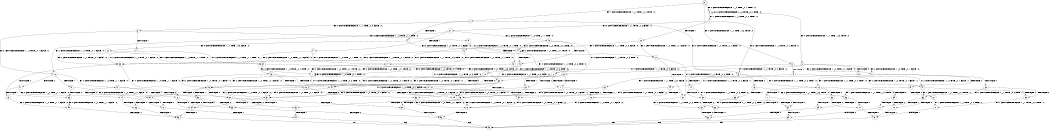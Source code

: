 digraph BCG {
size = "7, 10.5";
center = TRUE;
node [shape = circle];
0 [peripheries = 2];
0 -> 1 [label = "EX !1 !ATOMIC_EXCH_BRANCH (1, +1, TRUE, +0, 2, TRUE) !:0:"];
0 -> 2 [label = "EX !2 !ATOMIC_EXCH_BRANCH (1, +0, TRUE, +0, 1, TRUE) !:0:"];
0 -> 3 [label = "EX !0 !ATOMIC_EXCH_BRANCH (1, +1, TRUE, +0, 3, TRUE) !:0:"];
1 -> 4 [label = "TERMINATE !1"];
1 -> 5 [label = "EX !2 !ATOMIC_EXCH_BRANCH (1, +0, TRUE, +0, 1, FALSE) !:0:"];
1 -> 6 [label = "EX !0 !ATOMIC_EXCH_BRANCH (1, +1, TRUE, +0, 3, FALSE) !:0:"];
2 -> 7 [label = "EX !1 !ATOMIC_EXCH_BRANCH (1, +1, TRUE, +0, 2, TRUE) !:0:"];
2 -> 8 [label = "EX !0 !ATOMIC_EXCH_BRANCH (1, +1, TRUE, +0, 3, TRUE) !:0:"];
2 -> 2 [label = "EX !2 !ATOMIC_EXCH_BRANCH (1, +0, TRUE, +0, 1, TRUE) !:0:"];
3 -> 9 [label = "TERMINATE !0"];
3 -> 10 [label = "EX !1 !ATOMIC_EXCH_BRANCH (1, +1, TRUE, +0, 2, FALSE) !:0:"];
3 -> 11 [label = "EX !2 !ATOMIC_EXCH_BRANCH (1, +0, TRUE, +0, 1, FALSE) !:0:"];
4 -> 12 [label = "EX !2 !ATOMIC_EXCH_BRANCH (1, +0, TRUE, +0, 1, FALSE) !:0:"];
4 -> 13 [label = "EX !0 !ATOMIC_EXCH_BRANCH (1, +1, TRUE, +0, 3, FALSE) !:0:"];
5 -> 14 [label = "TERMINATE !1"];
5 -> 15 [label = "TERMINATE !2"];
5 -> 16 [label = "EX !0 !ATOMIC_EXCH_BRANCH (1, +1, TRUE, +0, 3, TRUE) !:0:"];
6 -> 17 [label = "TERMINATE !1"];
6 -> 18 [label = "EX !2 !ATOMIC_EXCH_BRANCH (1, +0, TRUE, +0, 1, FALSE) !:0:"];
6 -> 19 [label = "EX !0 !ATOMIC_EXCH_BRANCH (1, +0, TRUE, +1, 1, TRUE) !:0:"];
7 -> 20 [label = "TERMINATE !1"];
7 -> 21 [label = "EX !0 !ATOMIC_EXCH_BRANCH (1, +1, TRUE, +0, 3, FALSE) !:0:"];
7 -> 5 [label = "EX !2 !ATOMIC_EXCH_BRANCH (1, +0, TRUE, +0, 1, FALSE) !:0:"];
8 -> 22 [label = "TERMINATE !0"];
8 -> 23 [label = "EX !1 !ATOMIC_EXCH_BRANCH (1, +1, TRUE, +0, 2, FALSE) !:0:"];
8 -> 11 [label = "EX !2 !ATOMIC_EXCH_BRANCH (1, +0, TRUE, +0, 1, FALSE) !:0:"];
9 -> 24 [label = "EX !2 !ATOMIC_EXCH_BRANCH (1, +0, TRUE, +0, 1, FALSE) !:1:"];
9 -> 25 [label = "EX !1 !ATOMIC_EXCH_BRANCH (1, +1, TRUE, +0, 2, FALSE) !:1:"];
10 -> 26 [label = "TERMINATE !1"];
10 -> 27 [label = "TERMINATE !0"];
10 -> 28 [label = "EX !2 !ATOMIC_EXCH_BRANCH (1, +0, TRUE, +0, 1, FALSE) !:0:"];
11 -> 29 [label = "TERMINATE !2"];
11 -> 30 [label = "TERMINATE !0"];
11 -> 16 [label = "EX !1 !ATOMIC_EXCH_BRANCH (1, +1, TRUE, +0, 2, TRUE) !:0:"];
12 -> 31 [label = "TERMINATE !2"];
12 -> 32 [label = "EX !0 !ATOMIC_EXCH_BRANCH (1, +1, TRUE, +0, 3, TRUE) !:0:"];
13 -> 33 [label = "EX !2 !ATOMIC_EXCH_BRANCH (1, +0, TRUE, +0, 1, FALSE) !:0:"];
13 -> 34 [label = "EX !0 !ATOMIC_EXCH_BRANCH (1, +0, TRUE, +1, 1, TRUE) !:0:"];
14 -> 31 [label = "TERMINATE !2"];
14 -> 32 [label = "EX !0 !ATOMIC_EXCH_BRANCH (1, +1, TRUE, +0, 3, TRUE) !:0:"];
15 -> 35 [label = "TERMINATE !1"];
15 -> 36 [label = "EX !0 !ATOMIC_EXCH_BRANCH (1, +1, TRUE, +0, 3, TRUE) !:0:"];
16 -> 37 [label = "TERMINATE !1"];
16 -> 38 [label = "TERMINATE !2"];
16 -> 39 [label = "TERMINATE !0"];
17 -> 33 [label = "EX !2 !ATOMIC_EXCH_BRANCH (1, +0, TRUE, +0, 1, FALSE) !:0:"];
17 -> 34 [label = "EX !0 !ATOMIC_EXCH_BRANCH (1, +0, TRUE, +1, 1, TRUE) !:0:"];
18 -> 40 [label = "TERMINATE !1"];
18 -> 41 [label = "TERMINATE !2"];
18 -> 42 [label = "EX !0 !ATOMIC_EXCH_BRANCH (1, +0, TRUE, +1, 1, FALSE) !:0:"];
19 -> 43 [label = "TERMINATE !1"];
19 -> 44 [label = "EX !2 !ATOMIC_EXCH_BRANCH (1, +0, TRUE, +0, 1, TRUE) !:0:"];
19 -> 45 [label = "EX !0 !ATOMIC_EXCH_BRANCH (1, +1, TRUE, +0, 3, TRUE) !:0:"];
20 -> 46 [label = "EX !0 !ATOMIC_EXCH_BRANCH (1, +1, TRUE, +0, 3, FALSE) !:0:"];
20 -> 12 [label = "EX !2 !ATOMIC_EXCH_BRANCH (1, +0, TRUE, +0, 1, FALSE) !:0:"];
21 -> 47 [label = "TERMINATE !1"];
21 -> 18 [label = "EX !2 !ATOMIC_EXCH_BRANCH (1, +0, TRUE, +0, 1, FALSE) !:0:"];
21 -> 48 [label = "EX !0 !ATOMIC_EXCH_BRANCH (1, +0, TRUE, +1, 1, TRUE) !:0:"];
22 -> 49 [label = "EX !1 !ATOMIC_EXCH_BRANCH (1, +1, TRUE, +0, 2, FALSE) !:1:"];
22 -> 24 [label = "EX !2 !ATOMIC_EXCH_BRANCH (1, +0, TRUE, +0, 1, FALSE) !:1:"];
23 -> 50 [label = "TERMINATE !1"];
23 -> 51 [label = "TERMINATE !0"];
23 -> 28 [label = "EX !2 !ATOMIC_EXCH_BRANCH (1, +0, TRUE, +0, 1, FALSE) !:0:"];
24 -> 52 [label = "TERMINATE !2"];
24 -> 53 [label = "EX !1 !ATOMIC_EXCH_BRANCH (1, +1, TRUE, +0, 2, TRUE) !:1:"];
25 -> 54 [label = "TERMINATE !1"];
25 -> 55 [label = "EX !2 !ATOMIC_EXCH_BRANCH (1, +0, TRUE, +0, 1, FALSE) !:1:"];
26 -> 56 [label = "TERMINATE !0"];
26 -> 57 [label = "EX !2 !ATOMIC_EXCH_BRANCH (1, +0, TRUE, +0, 1, FALSE) !:0:"];
27 -> 54 [label = "TERMINATE !1"];
27 -> 55 [label = "EX !2 !ATOMIC_EXCH_BRANCH (1, +0, TRUE, +0, 1, FALSE) !:1:"];
28 -> 58 [label = "TERMINATE !1"];
28 -> 59 [label = "TERMINATE !2"];
28 -> 60 [label = "TERMINATE !0"];
29 -> 61 [label = "TERMINATE !0"];
29 -> 36 [label = "EX !1 !ATOMIC_EXCH_BRANCH (1, +1, TRUE, +0, 2, TRUE) !:0:"];
30 -> 52 [label = "TERMINATE !2"];
30 -> 53 [label = "EX !1 !ATOMIC_EXCH_BRANCH (1, +1, TRUE, +0, 2, TRUE) !:1:"];
31 -> 62 [label = "EX !0 !ATOMIC_EXCH_BRANCH (1, +1, TRUE, +0, 3, TRUE) !:0:"];
32 -> 63 [label = "TERMINATE !2"];
32 -> 64 [label = "TERMINATE !0"];
33 -> 65 [label = "TERMINATE !2"];
33 -> 66 [label = "EX !0 !ATOMIC_EXCH_BRANCH (1, +0, TRUE, +1, 1, FALSE) !:0:"];
34 -> 67 [label = "EX !2 !ATOMIC_EXCH_BRANCH (1, +0, TRUE, +0, 1, TRUE) !:0:"];
34 -> 68 [label = "EX !0 !ATOMIC_EXCH_BRANCH (1, +1, TRUE, +0, 3, TRUE) !:0:"];
35 -> 62 [label = "EX !0 !ATOMIC_EXCH_BRANCH (1, +1, TRUE, +0, 3, TRUE) !:0:"];
36 -> 69 [label = "TERMINATE !1"];
36 -> 70 [label = "TERMINATE !0"];
37 -> 63 [label = "TERMINATE !2"];
37 -> 64 [label = "TERMINATE !0"];
38 -> 69 [label = "TERMINATE !1"];
38 -> 70 [label = "TERMINATE !0"];
39 -> 71 [label = "TERMINATE !1"];
39 -> 72 [label = "TERMINATE !2"];
40 -> 65 [label = "TERMINATE !2"];
40 -> 66 [label = "EX !0 !ATOMIC_EXCH_BRANCH (1, +0, TRUE, +1, 1, FALSE) !:0:"];
41 -> 73 [label = "TERMINATE !1"];
41 -> 74 [label = "EX !0 !ATOMIC_EXCH_BRANCH (1, +0, TRUE, +1, 1, FALSE) !:0:"];
42 -> 58 [label = "TERMINATE !1"];
42 -> 59 [label = "TERMINATE !2"];
42 -> 60 [label = "TERMINATE !0"];
43 -> 67 [label = "EX !2 !ATOMIC_EXCH_BRANCH (1, +0, TRUE, +0, 1, TRUE) !:0:"];
43 -> 68 [label = "EX !0 !ATOMIC_EXCH_BRANCH (1, +1, TRUE, +0, 3, TRUE) !:0:"];
44 -> 75 [label = "TERMINATE !1"];
44 -> 44 [label = "EX !2 !ATOMIC_EXCH_BRANCH (1, +0, TRUE, +0, 1, TRUE) !:0:"];
44 -> 76 [label = "EX !0 !ATOMIC_EXCH_BRANCH (1, +1, TRUE, +0, 3, TRUE) !:0:"];
45 -> 26 [label = "TERMINATE !1"];
45 -> 27 [label = "TERMINATE !0"];
45 -> 28 [label = "EX !2 !ATOMIC_EXCH_BRANCH (1, +0, TRUE, +0, 1, FALSE) !:0:"];
46 -> 33 [label = "EX !2 !ATOMIC_EXCH_BRANCH (1, +0, TRUE, +0, 1, FALSE) !:0:"];
46 -> 77 [label = "EX !0 !ATOMIC_EXCH_BRANCH (1, +0, TRUE, +1, 1, TRUE) !:0:"];
47 -> 33 [label = "EX !2 !ATOMIC_EXCH_BRANCH (1, +0, TRUE, +0, 1, FALSE) !:0:"];
47 -> 77 [label = "EX !0 !ATOMIC_EXCH_BRANCH (1, +0, TRUE, +1, 1, TRUE) !:0:"];
48 -> 75 [label = "TERMINATE !1"];
48 -> 44 [label = "EX !2 !ATOMIC_EXCH_BRANCH (1, +0, TRUE, +0, 1, TRUE) !:0:"];
48 -> 76 [label = "EX !0 !ATOMIC_EXCH_BRANCH (1, +1, TRUE, +0, 3, TRUE) !:0:"];
49 -> 78 [label = "TERMINATE !1"];
49 -> 55 [label = "EX !2 !ATOMIC_EXCH_BRANCH (1, +0, TRUE, +0, 1, FALSE) !:1:"];
50 -> 79 [label = "TERMINATE !0"];
50 -> 57 [label = "EX !2 !ATOMIC_EXCH_BRANCH (1, +0, TRUE, +0, 1, FALSE) !:0:"];
51 -> 78 [label = "TERMINATE !1"];
51 -> 55 [label = "EX !2 !ATOMIC_EXCH_BRANCH (1, +0, TRUE, +0, 1, FALSE) !:1:"];
52 -> 80 [label = "EX !1 !ATOMIC_EXCH_BRANCH (1, +1, TRUE, +0, 2, TRUE) !:1:"];
53 -> 71 [label = "TERMINATE !1"];
53 -> 72 [label = "TERMINATE !2"];
54 -> 81 [label = "EX !2 !ATOMIC_EXCH_BRANCH (1, +0, TRUE, +0, 1, FALSE) !:2:"];
55 -> 82 [label = "TERMINATE !1"];
55 -> 83 [label = "TERMINATE !2"];
56 -> 81 [label = "EX !2 !ATOMIC_EXCH_BRANCH (1, +0, TRUE, +0, 1, FALSE) !:2:"];
57 -> 84 [label = "TERMINATE !2"];
57 -> 85 [label = "TERMINATE !0"];
58 -> 84 [label = "TERMINATE !2"];
58 -> 85 [label = "TERMINATE !0"];
59 -> 86 [label = "TERMINATE !1"];
59 -> 87 [label = "TERMINATE !0"];
60 -> 82 [label = "TERMINATE !1"];
60 -> 83 [label = "TERMINATE !2"];
61 -> 80 [label = "EX !1 !ATOMIC_EXCH_BRANCH (1, +1, TRUE, +0, 2, TRUE) !:1:"];
62 -> 88 [label = "TERMINATE !0"];
63 -> 88 [label = "TERMINATE !0"];
64 -> 89 [label = "TERMINATE !2"];
65 -> 90 [label = "EX !0 !ATOMIC_EXCH_BRANCH (1, +0, TRUE, +1, 1, FALSE) !:0:"];
66 -> 84 [label = "TERMINATE !2"];
66 -> 85 [label = "TERMINATE !0"];
67 -> 67 [label = "EX !2 !ATOMIC_EXCH_BRANCH (1, +0, TRUE, +0, 1, TRUE) !:0:"];
67 -> 91 [label = "EX !0 !ATOMIC_EXCH_BRANCH (1, +1, TRUE, +0, 3, TRUE) !:0:"];
68 -> 56 [label = "TERMINATE !0"];
68 -> 57 [label = "EX !2 !ATOMIC_EXCH_BRANCH (1, +0, TRUE, +0, 1, FALSE) !:0:"];
69 -> 88 [label = "TERMINATE !0"];
70 -> 92 [label = "TERMINATE !1"];
71 -> 89 [label = "TERMINATE !2"];
72 -> 92 [label = "TERMINATE !1"];
73 -> 90 [label = "EX !0 !ATOMIC_EXCH_BRANCH (1, +0, TRUE, +1, 1, FALSE) !:0:"];
74 -> 86 [label = "TERMINATE !1"];
74 -> 87 [label = "TERMINATE !0"];
75 -> 67 [label = "EX !2 !ATOMIC_EXCH_BRANCH (1, +0, TRUE, +0, 1, TRUE) !:0:"];
75 -> 91 [label = "EX !0 !ATOMIC_EXCH_BRANCH (1, +1, TRUE, +0, 3, TRUE) !:0:"];
76 -> 50 [label = "TERMINATE !1"];
76 -> 51 [label = "TERMINATE !0"];
76 -> 28 [label = "EX !2 !ATOMIC_EXCH_BRANCH (1, +0, TRUE, +0, 1, FALSE) !:0:"];
77 -> 67 [label = "EX !2 !ATOMIC_EXCH_BRANCH (1, +0, TRUE, +0, 1, TRUE) !:0:"];
77 -> 91 [label = "EX !0 !ATOMIC_EXCH_BRANCH (1, +1, TRUE, +0, 3, TRUE) !:0:"];
78 -> 81 [label = "EX !2 !ATOMIC_EXCH_BRANCH (1, +0, TRUE, +0, 1, FALSE) !:2:"];
79 -> 81 [label = "EX !2 !ATOMIC_EXCH_BRANCH (1, +0, TRUE, +0, 1, FALSE) !:2:"];
80 -> 92 [label = "TERMINATE !1"];
81 -> 93 [label = "TERMINATE !2"];
82 -> 93 [label = "TERMINATE !2"];
83 -> 94 [label = "TERMINATE !1"];
84 -> 95 [label = "TERMINATE !0"];
85 -> 93 [label = "TERMINATE !2"];
86 -> 95 [label = "TERMINATE !0"];
87 -> 94 [label = "TERMINATE !1"];
88 -> 96 [label = "exit"];
89 -> 96 [label = "exit"];
90 -> 95 [label = "TERMINATE !0"];
91 -> 79 [label = "TERMINATE !0"];
91 -> 57 [label = "EX !2 !ATOMIC_EXCH_BRANCH (1, +0, TRUE, +0, 1, FALSE) !:0:"];
92 -> 96 [label = "exit"];
93 -> 96 [label = "exit"];
94 -> 96 [label = "exit"];
95 -> 96 [label = "exit"];
}
